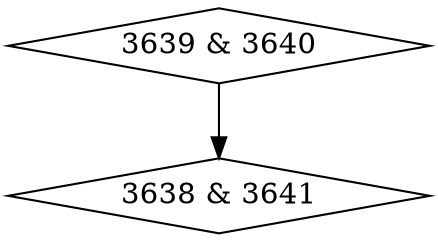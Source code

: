 digraph {
0 [label = "3638 & 3641", shape = diamond];
1 [label = "3639 & 3640", shape = diamond];
1->0;
}
